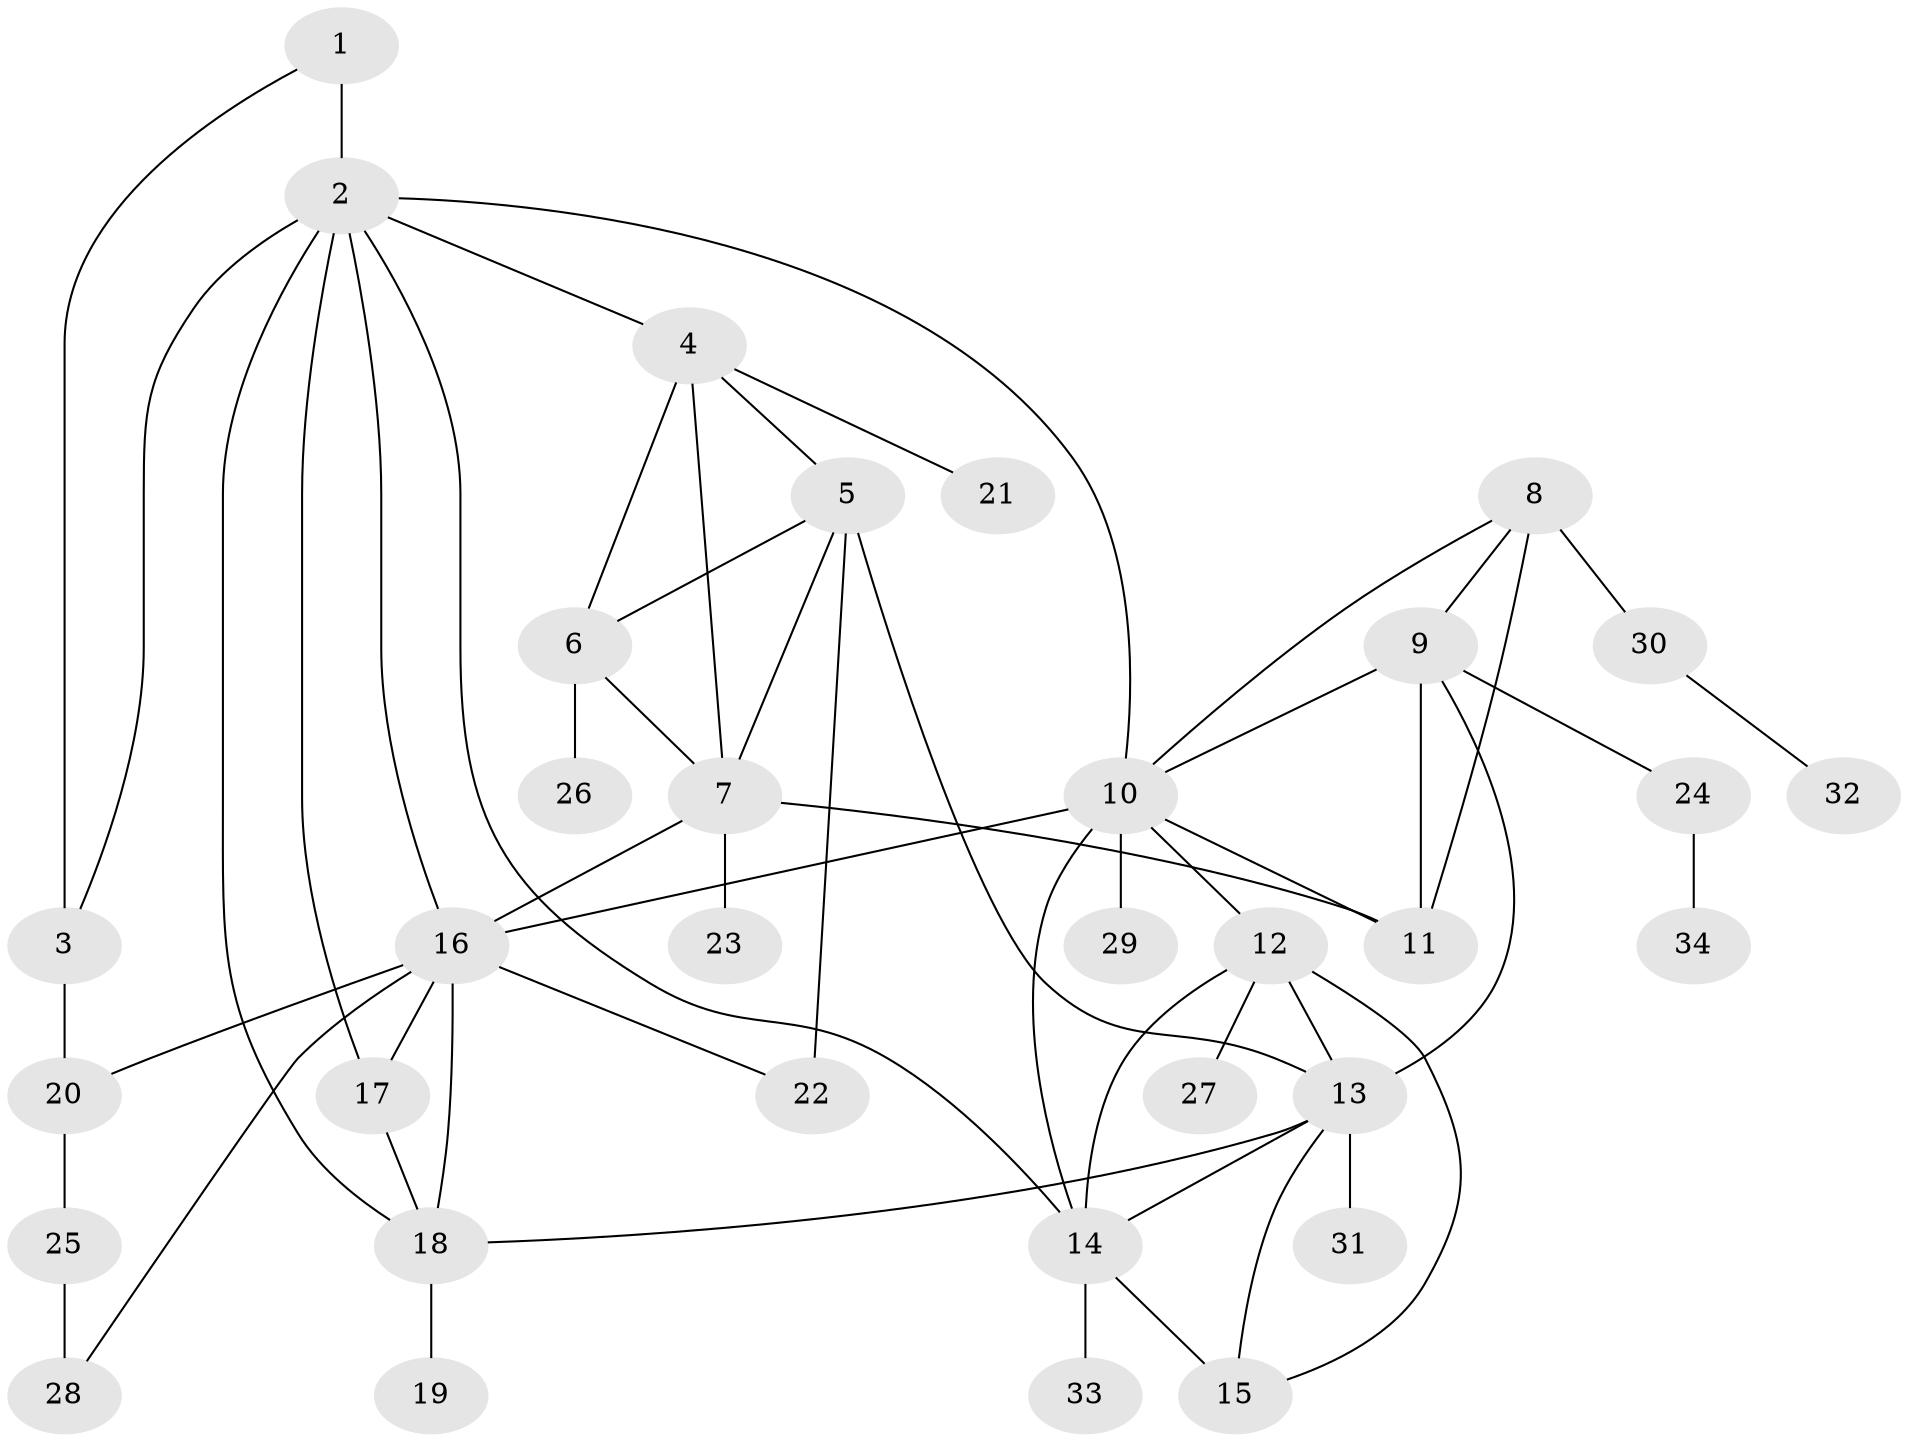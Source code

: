 // original degree distribution, {6: 0.04938271604938271, 4: 0.07407407407407407, 10: 0.037037037037037035, 5: 0.024691358024691357, 11: 0.012345679012345678, 8: 0.037037037037037035, 9: 0.024691358024691357, 1: 0.5925925925925926, 3: 0.037037037037037035, 2: 0.1111111111111111}
// Generated by graph-tools (version 1.1) at 2025/52/03/04/25 22:52:20]
// undirected, 34 vertices, 57 edges
graph export_dot {
  node [color=gray90,style=filled];
  1;
  2;
  3;
  4;
  5;
  6;
  7;
  8;
  9;
  10;
  11;
  12;
  13;
  14;
  15;
  16;
  17;
  18;
  19;
  20;
  21;
  22;
  23;
  24;
  25;
  26;
  27;
  28;
  29;
  30;
  31;
  32;
  33;
  34;
  1 -- 2 [weight=4.0];
  1 -- 3 [weight=1.0];
  2 -- 3 [weight=2.0];
  2 -- 4 [weight=1.0];
  2 -- 10 [weight=2.0];
  2 -- 14 [weight=1.0];
  2 -- 16 [weight=1.0];
  2 -- 17 [weight=1.0];
  2 -- 18 [weight=1.0];
  3 -- 20 [weight=6.0];
  4 -- 5 [weight=1.0];
  4 -- 6 [weight=1.0];
  4 -- 7 [weight=1.0];
  4 -- 21 [weight=1.0];
  5 -- 6 [weight=1.0];
  5 -- 7 [weight=1.0];
  5 -- 13 [weight=1.0];
  5 -- 22 [weight=6.0];
  6 -- 7 [weight=1.0];
  6 -- 26 [weight=1.0];
  7 -- 11 [weight=1.0];
  7 -- 16 [weight=1.0];
  7 -- 23 [weight=2.0];
  8 -- 9 [weight=1.0];
  8 -- 10 [weight=1.0];
  8 -- 11 [weight=1.0];
  8 -- 30 [weight=2.0];
  9 -- 10 [weight=1.0];
  9 -- 11 [weight=5.0];
  9 -- 13 [weight=1.0];
  9 -- 24 [weight=1.0];
  10 -- 11 [weight=1.0];
  10 -- 12 [weight=1.0];
  10 -- 14 [weight=1.0];
  10 -- 16 [weight=1.0];
  10 -- 29 [weight=1.0];
  12 -- 13 [weight=1.0];
  12 -- 14 [weight=2.0];
  12 -- 15 [weight=1.0];
  12 -- 27 [weight=2.0];
  13 -- 14 [weight=1.0];
  13 -- 15 [weight=1.0];
  13 -- 18 [weight=1.0];
  13 -- 31 [weight=3.0];
  14 -- 15 [weight=1.0];
  14 -- 33 [weight=1.0];
  16 -- 17 [weight=1.0];
  16 -- 18 [weight=1.0];
  16 -- 20 [weight=1.0];
  16 -- 22 [weight=1.0];
  16 -- 28 [weight=1.0];
  17 -- 18 [weight=1.0];
  18 -- 19 [weight=3.0];
  20 -- 25 [weight=1.0];
  24 -- 34 [weight=1.0];
  25 -- 28 [weight=2.0];
  30 -- 32 [weight=1.0];
}
